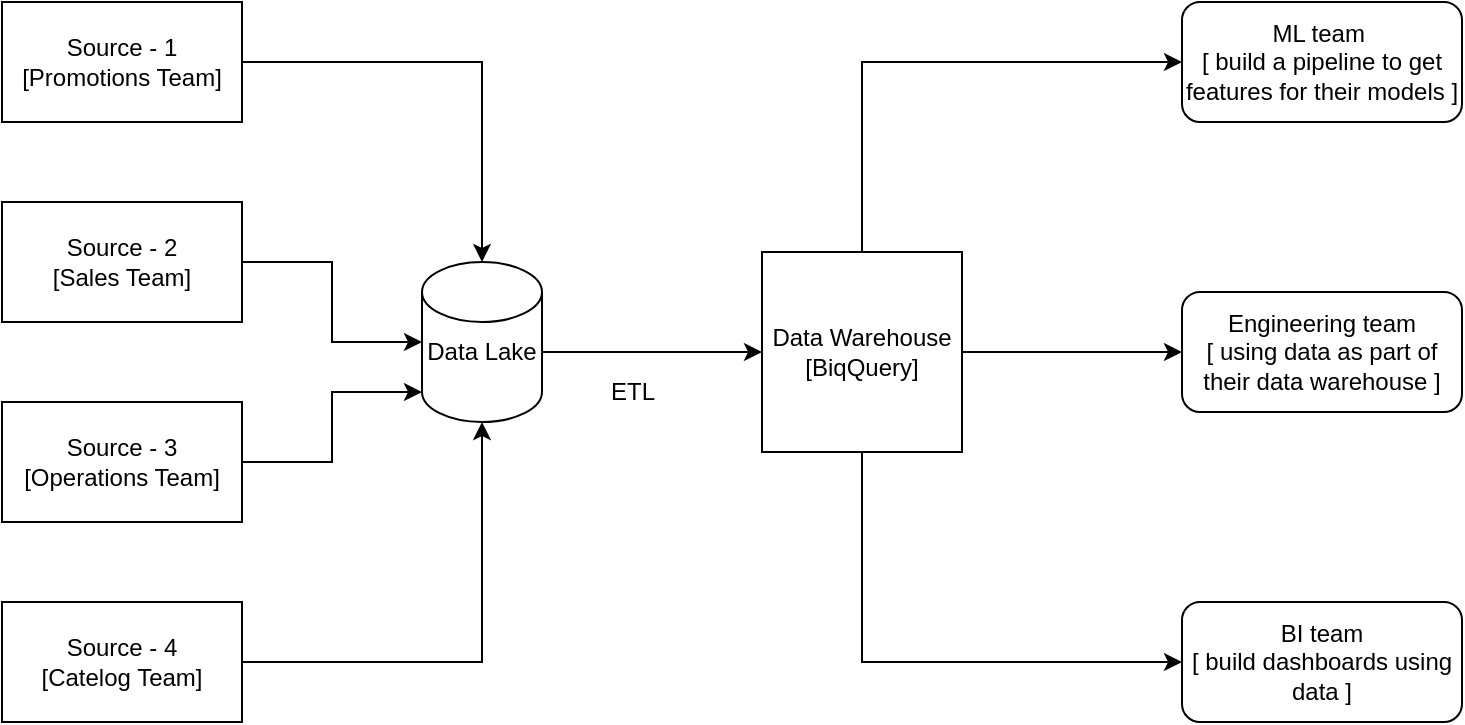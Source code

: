 <mxfile version="24.3.0" type="device">
  <diagram name="Page-1" id="_F0TKDcOiD18K07qAyfa">
    <mxGraphModel dx="2522" dy="1373" grid="1" gridSize="10" guides="1" tooltips="1" connect="1" arrows="1" fold="1" page="1" pageScale="1" pageWidth="850" pageHeight="1100" math="0" shadow="0">
      <root>
        <mxCell id="0" />
        <mxCell id="1" parent="0" />
        <mxCell id="BH601TtkYqUijvPmp--m-1" value="" style="shape=cylinder3;whiteSpace=wrap;html=1;boundedLbl=1;backgroundOutline=1;size=15;" vertex="1" parent="1">
          <mxGeometry x="260" y="240" width="60" height="80" as="geometry" />
        </mxCell>
        <mxCell id="BH601TtkYqUijvPmp--m-2" value="Source - 1&lt;br&gt;[Promotions Team]" style="rounded=0;whiteSpace=wrap;html=1;" vertex="1" parent="1">
          <mxGeometry x="50" y="110" width="120" height="60" as="geometry" />
        </mxCell>
        <mxCell id="BH601TtkYqUijvPmp--m-3" value="Source - 2&lt;br&gt;[Sales Team]" style="rounded=0;whiteSpace=wrap;html=1;" vertex="1" parent="1">
          <mxGeometry x="50" y="210" width="120" height="60" as="geometry" />
        </mxCell>
        <mxCell id="BH601TtkYqUijvPmp--m-4" value="Source - 3&lt;br&gt;[Operations Team]" style="rounded=0;whiteSpace=wrap;html=1;" vertex="1" parent="1">
          <mxGeometry x="50" y="310" width="120" height="60" as="geometry" />
        </mxCell>
        <mxCell id="BH601TtkYqUijvPmp--m-5" value="Source - 4&lt;br&gt;[Catelog Team]" style="rounded=0;whiteSpace=wrap;html=1;" vertex="1" parent="1">
          <mxGeometry x="50" y="410" width="120" height="60" as="geometry" />
        </mxCell>
        <mxCell id="BH601TtkYqUijvPmp--m-7" style="edgeStyle=orthogonalEdgeStyle;rounded=0;orthogonalLoop=1;jettySize=auto;html=1;exitX=1;exitY=0.5;exitDx=0;exitDy=0;entryX=0;entryY=1;entryDx=0;entryDy=-15;entryPerimeter=0;" edge="1" parent="1" source="BH601TtkYqUijvPmp--m-4" target="BH601TtkYqUijvPmp--m-1">
          <mxGeometry relative="1" as="geometry" />
        </mxCell>
        <mxCell id="BH601TtkYqUijvPmp--m-8" style="edgeStyle=orthogonalEdgeStyle;rounded=0;orthogonalLoop=1;jettySize=auto;html=1;exitX=1;exitY=0.5;exitDx=0;exitDy=0;entryX=0;entryY=0.5;entryDx=0;entryDy=0;entryPerimeter=0;" edge="1" parent="1" source="BH601TtkYqUijvPmp--m-3" target="BH601TtkYqUijvPmp--m-1">
          <mxGeometry relative="1" as="geometry" />
        </mxCell>
        <mxCell id="BH601TtkYqUijvPmp--m-9" style="edgeStyle=orthogonalEdgeStyle;rounded=0;orthogonalLoop=1;jettySize=auto;html=1;entryX=0.5;entryY=0;entryDx=0;entryDy=0;entryPerimeter=0;" edge="1" parent="1" source="BH601TtkYqUijvPmp--m-2" target="BH601TtkYqUijvPmp--m-1">
          <mxGeometry relative="1" as="geometry" />
        </mxCell>
        <mxCell id="BH601TtkYqUijvPmp--m-16" style="edgeStyle=orthogonalEdgeStyle;rounded=0;orthogonalLoop=1;jettySize=auto;html=1;entryX=0;entryY=0.5;entryDx=0;entryDy=0;" edge="1" parent="1" source="BH601TtkYqUijvPmp--m-10" target="BH601TtkYqUijvPmp--m-11">
          <mxGeometry relative="1" as="geometry" />
        </mxCell>
        <mxCell id="BH601TtkYqUijvPmp--m-10" value="Data Lake" style="text;strokeColor=none;align=center;fillColor=none;html=1;verticalAlign=middle;whiteSpace=wrap;rounded=0;" vertex="1" parent="1">
          <mxGeometry x="260" y="270" width="60" height="30" as="geometry" />
        </mxCell>
        <mxCell id="BH601TtkYqUijvPmp--m-18" style="edgeStyle=orthogonalEdgeStyle;rounded=0;orthogonalLoop=1;jettySize=auto;html=1;entryX=0;entryY=0.5;entryDx=0;entryDy=0;" edge="1" parent="1" source="BH601TtkYqUijvPmp--m-11" target="BH601TtkYqUijvPmp--m-13">
          <mxGeometry relative="1" as="geometry" />
        </mxCell>
        <mxCell id="BH601TtkYqUijvPmp--m-19" style="edgeStyle=orthogonalEdgeStyle;rounded=0;orthogonalLoop=1;jettySize=auto;html=1;entryX=0;entryY=0.5;entryDx=0;entryDy=0;" edge="1" parent="1" source="BH601TtkYqUijvPmp--m-11" target="BH601TtkYqUijvPmp--m-14">
          <mxGeometry relative="1" as="geometry">
            <Array as="points">
              <mxPoint x="480" y="440" />
            </Array>
          </mxGeometry>
        </mxCell>
        <mxCell id="BH601TtkYqUijvPmp--m-20" style="edgeStyle=orthogonalEdgeStyle;rounded=0;orthogonalLoop=1;jettySize=auto;html=1;entryX=0;entryY=0.5;entryDx=0;entryDy=0;" edge="1" parent="1" source="BH601TtkYqUijvPmp--m-11" target="BH601TtkYqUijvPmp--m-12">
          <mxGeometry relative="1" as="geometry">
            <Array as="points">
              <mxPoint x="480" y="140" />
            </Array>
          </mxGeometry>
        </mxCell>
        <mxCell id="BH601TtkYqUijvPmp--m-11" value="Data Warehouse&lt;div&gt;[BiqQuery]&lt;/div&gt;" style="whiteSpace=wrap;html=1;aspect=fixed;" vertex="1" parent="1">
          <mxGeometry x="430" y="235" width="100" height="100" as="geometry" />
        </mxCell>
        <mxCell id="BH601TtkYqUijvPmp--m-12" value="ML team&amp;nbsp;&lt;br&gt;[ build a pipeline to get features for their models ]" style="rounded=1;whiteSpace=wrap;html=1;" vertex="1" parent="1">
          <mxGeometry x="640" y="110" width="140" height="60" as="geometry" />
        </mxCell>
        <mxCell id="BH601TtkYqUijvPmp--m-13" value="Engineering team &lt;br&gt;[ using data as part of their data warehouse ]" style="rounded=1;whiteSpace=wrap;html=1;" vertex="1" parent="1">
          <mxGeometry x="640" y="255" width="140" height="60" as="geometry" />
        </mxCell>
        <mxCell id="BH601TtkYqUijvPmp--m-14" value="&lt;span style=&quot;text-align: start; background-color: rgb(255, 255, 255);&quot;&gt;&lt;font style=&quot;font-size: 12px;&quot; face=&quot;Helvetica&quot;&gt;BI team &lt;br&gt;[ build dashboards using data ]&lt;/font&gt;&lt;/span&gt;" style="rounded=1;whiteSpace=wrap;html=1;fontSize=11;" vertex="1" parent="1">
          <mxGeometry x="640" y="410" width="140" height="60" as="geometry" />
        </mxCell>
        <mxCell id="BH601TtkYqUijvPmp--m-15" style="edgeStyle=orthogonalEdgeStyle;rounded=0;orthogonalLoop=1;jettySize=auto;html=1;entryX=0.5;entryY=1;entryDx=0;entryDy=0;entryPerimeter=0;" edge="1" parent="1" source="BH601TtkYqUijvPmp--m-5" target="BH601TtkYqUijvPmp--m-1">
          <mxGeometry relative="1" as="geometry" />
        </mxCell>
        <mxCell id="BH601TtkYqUijvPmp--m-17" value="ETL" style="text;html=1;align=center;verticalAlign=middle;resizable=0;points=[];autosize=1;strokeColor=none;fillColor=none;" vertex="1" parent="1">
          <mxGeometry x="340" y="290" width="50" height="30" as="geometry" />
        </mxCell>
      </root>
    </mxGraphModel>
  </diagram>
</mxfile>
